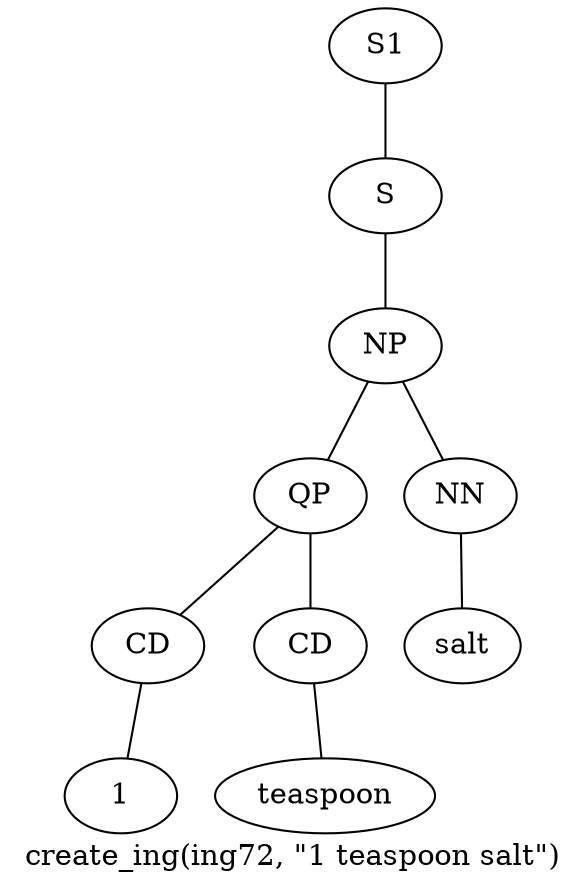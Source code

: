 graph SyntaxGraph {
	label = "create_ing(ing72, \"1 teaspoon salt\")";
	Node0 [label="S1"];
	Node1 [label="S"];
	Node2 [label="NP"];
	Node3 [label="QP"];
	Node4 [label="CD"];
	Node5 [label="1"];
	Node6 [label="CD"];
	Node7 [label="teaspoon"];
	Node8 [label="NN"];
	Node9 [label="salt"];

	Node0 -- Node1;
	Node1 -- Node2;
	Node2 -- Node3;
	Node2 -- Node8;
	Node3 -- Node4;
	Node3 -- Node6;
	Node4 -- Node5;
	Node6 -- Node7;
	Node8 -- Node9;
}